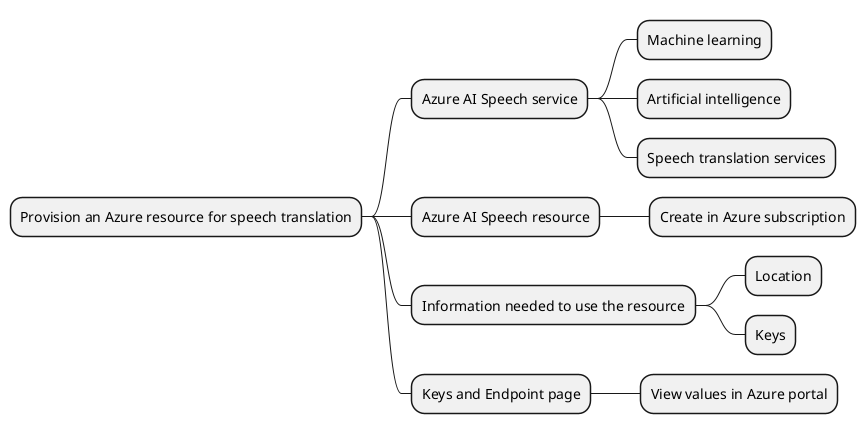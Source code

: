 @startmindmap
* Provision an Azure resource for speech translation
** Azure AI Speech service
*** Machine learning
*** Artificial intelligence
*** Speech translation services
** Azure AI Speech resource
*** Create in Azure subscription
** Information needed to use the resource
*** Location
*** Keys
** Keys and Endpoint page
*** View values in Azure portal
@endmindmap